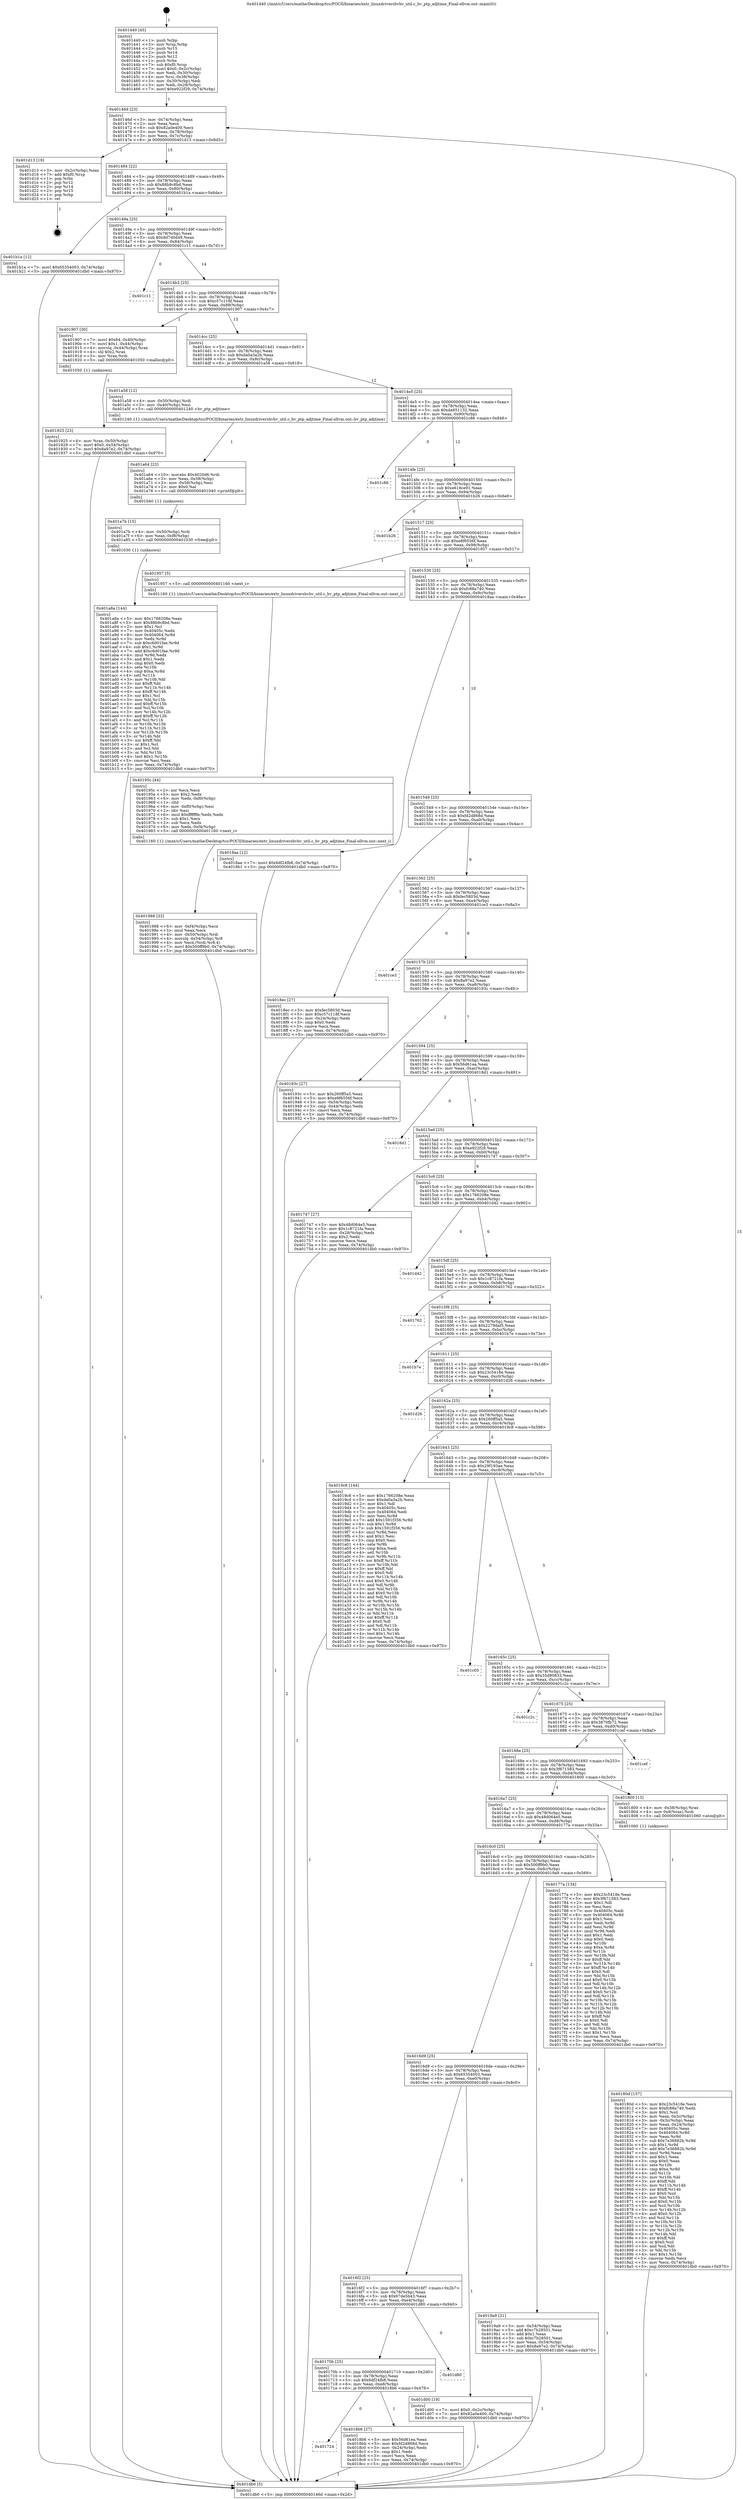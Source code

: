 digraph "0x401440" {
  label = "0x401440 (/mnt/c/Users/mathe/Desktop/tcc/POCII/binaries/extr_linuxdrivershvhv_util.c_hv_ptp_adjtime_Final-ollvm.out::main(0))"
  labelloc = "t"
  node[shape=record]

  Entry [label="",width=0.3,height=0.3,shape=circle,fillcolor=black,style=filled]
  "0x40146d" [label="{
     0x40146d [23]\l
     | [instrs]\l
     &nbsp;&nbsp;0x40146d \<+3\>: mov -0x74(%rbp),%eax\l
     &nbsp;&nbsp;0x401470 \<+2\>: mov %eax,%ecx\l
     &nbsp;&nbsp;0x401472 \<+6\>: sub $0x82a0e400,%ecx\l
     &nbsp;&nbsp;0x401478 \<+3\>: mov %eax,-0x78(%rbp)\l
     &nbsp;&nbsp;0x40147b \<+3\>: mov %ecx,-0x7c(%rbp)\l
     &nbsp;&nbsp;0x40147e \<+6\>: je 0000000000401d13 \<main+0x8d3\>\l
  }"]
  "0x401d13" [label="{
     0x401d13 [19]\l
     | [instrs]\l
     &nbsp;&nbsp;0x401d13 \<+3\>: mov -0x2c(%rbp),%eax\l
     &nbsp;&nbsp;0x401d16 \<+7\>: add $0xf0,%rsp\l
     &nbsp;&nbsp;0x401d1d \<+1\>: pop %rbx\l
     &nbsp;&nbsp;0x401d1e \<+2\>: pop %r12\l
     &nbsp;&nbsp;0x401d20 \<+2\>: pop %r14\l
     &nbsp;&nbsp;0x401d22 \<+2\>: pop %r15\l
     &nbsp;&nbsp;0x401d24 \<+1\>: pop %rbp\l
     &nbsp;&nbsp;0x401d25 \<+1\>: ret\l
  }"]
  "0x401484" [label="{
     0x401484 [22]\l
     | [instrs]\l
     &nbsp;&nbsp;0x401484 \<+5\>: jmp 0000000000401489 \<main+0x49\>\l
     &nbsp;&nbsp;0x401489 \<+3\>: mov -0x78(%rbp),%eax\l
     &nbsp;&nbsp;0x40148c \<+5\>: sub $0x88b9c8bd,%eax\l
     &nbsp;&nbsp;0x401491 \<+3\>: mov %eax,-0x80(%rbp)\l
     &nbsp;&nbsp;0x401494 \<+6\>: je 0000000000401b1a \<main+0x6da\>\l
  }"]
  Exit [label="",width=0.3,height=0.3,shape=circle,fillcolor=black,style=filled,peripheries=2]
  "0x401b1a" [label="{
     0x401b1a [12]\l
     | [instrs]\l
     &nbsp;&nbsp;0x401b1a \<+7\>: movl $0x65354003,-0x74(%rbp)\l
     &nbsp;&nbsp;0x401b21 \<+5\>: jmp 0000000000401db0 \<main+0x970\>\l
  }"]
  "0x40149a" [label="{
     0x40149a [25]\l
     | [instrs]\l
     &nbsp;&nbsp;0x40149a \<+5\>: jmp 000000000040149f \<main+0x5f\>\l
     &nbsp;&nbsp;0x40149f \<+3\>: mov -0x78(%rbp),%eax\l
     &nbsp;&nbsp;0x4014a2 \<+5\>: sub $0x9d7d0d49,%eax\l
     &nbsp;&nbsp;0x4014a7 \<+6\>: mov %eax,-0x84(%rbp)\l
     &nbsp;&nbsp;0x4014ad \<+6\>: je 0000000000401c11 \<main+0x7d1\>\l
  }"]
  "0x401a8a" [label="{
     0x401a8a [144]\l
     | [instrs]\l
     &nbsp;&nbsp;0x401a8a \<+5\>: mov $0x1766208e,%eax\l
     &nbsp;&nbsp;0x401a8f \<+5\>: mov $0x88b9c8bd,%esi\l
     &nbsp;&nbsp;0x401a94 \<+2\>: mov $0x1,%cl\l
     &nbsp;&nbsp;0x401a96 \<+7\>: mov 0x40405c,%edx\l
     &nbsp;&nbsp;0x401a9d \<+8\>: mov 0x404064,%r8d\l
     &nbsp;&nbsp;0x401aa5 \<+3\>: mov %edx,%r9d\l
     &nbsp;&nbsp;0x401aa8 \<+7\>: sub $0xc6d01fae,%r9d\l
     &nbsp;&nbsp;0x401aaf \<+4\>: sub $0x1,%r9d\l
     &nbsp;&nbsp;0x401ab3 \<+7\>: add $0xc6d01fae,%r9d\l
     &nbsp;&nbsp;0x401aba \<+4\>: imul %r9d,%edx\l
     &nbsp;&nbsp;0x401abe \<+3\>: and $0x1,%edx\l
     &nbsp;&nbsp;0x401ac1 \<+3\>: cmp $0x0,%edx\l
     &nbsp;&nbsp;0x401ac4 \<+4\>: sete %r10b\l
     &nbsp;&nbsp;0x401ac8 \<+4\>: cmp $0xa,%r8d\l
     &nbsp;&nbsp;0x401acc \<+4\>: setl %r11b\l
     &nbsp;&nbsp;0x401ad0 \<+3\>: mov %r10b,%bl\l
     &nbsp;&nbsp;0x401ad3 \<+3\>: xor $0xff,%bl\l
     &nbsp;&nbsp;0x401ad6 \<+3\>: mov %r11b,%r14b\l
     &nbsp;&nbsp;0x401ad9 \<+4\>: xor $0xff,%r14b\l
     &nbsp;&nbsp;0x401add \<+3\>: xor $0x1,%cl\l
     &nbsp;&nbsp;0x401ae0 \<+3\>: mov %bl,%r15b\l
     &nbsp;&nbsp;0x401ae3 \<+4\>: and $0xff,%r15b\l
     &nbsp;&nbsp;0x401ae7 \<+3\>: and %cl,%r10b\l
     &nbsp;&nbsp;0x401aea \<+3\>: mov %r14b,%r12b\l
     &nbsp;&nbsp;0x401aed \<+4\>: and $0xff,%r12b\l
     &nbsp;&nbsp;0x401af1 \<+3\>: and %cl,%r11b\l
     &nbsp;&nbsp;0x401af4 \<+3\>: or %r10b,%r15b\l
     &nbsp;&nbsp;0x401af7 \<+3\>: or %r11b,%r12b\l
     &nbsp;&nbsp;0x401afa \<+3\>: xor %r12b,%r15b\l
     &nbsp;&nbsp;0x401afd \<+3\>: or %r14b,%bl\l
     &nbsp;&nbsp;0x401b00 \<+3\>: xor $0xff,%bl\l
     &nbsp;&nbsp;0x401b03 \<+3\>: or $0x1,%cl\l
     &nbsp;&nbsp;0x401b06 \<+2\>: and %cl,%bl\l
     &nbsp;&nbsp;0x401b08 \<+3\>: or %bl,%r15b\l
     &nbsp;&nbsp;0x401b0b \<+4\>: test $0x1,%r15b\l
     &nbsp;&nbsp;0x401b0f \<+3\>: cmovne %esi,%eax\l
     &nbsp;&nbsp;0x401b12 \<+3\>: mov %eax,-0x74(%rbp)\l
     &nbsp;&nbsp;0x401b15 \<+5\>: jmp 0000000000401db0 \<main+0x970\>\l
  }"]
  "0x401c11" [label="{
     0x401c11\l
  }", style=dashed]
  "0x4014b3" [label="{
     0x4014b3 [25]\l
     | [instrs]\l
     &nbsp;&nbsp;0x4014b3 \<+5\>: jmp 00000000004014b8 \<main+0x78\>\l
     &nbsp;&nbsp;0x4014b8 \<+3\>: mov -0x78(%rbp),%eax\l
     &nbsp;&nbsp;0x4014bb \<+5\>: sub $0xc57c118f,%eax\l
     &nbsp;&nbsp;0x4014c0 \<+6\>: mov %eax,-0x88(%rbp)\l
     &nbsp;&nbsp;0x4014c6 \<+6\>: je 0000000000401907 \<main+0x4c7\>\l
  }"]
  "0x401a7b" [label="{
     0x401a7b [15]\l
     | [instrs]\l
     &nbsp;&nbsp;0x401a7b \<+4\>: mov -0x50(%rbp),%rdi\l
     &nbsp;&nbsp;0x401a7f \<+6\>: mov %eax,-0xf8(%rbp)\l
     &nbsp;&nbsp;0x401a85 \<+5\>: call 0000000000401030 \<free@plt\>\l
     | [calls]\l
     &nbsp;&nbsp;0x401030 \{1\} (unknown)\l
  }"]
  "0x401907" [label="{
     0x401907 [30]\l
     | [instrs]\l
     &nbsp;&nbsp;0x401907 \<+7\>: movl $0x64,-0x40(%rbp)\l
     &nbsp;&nbsp;0x40190e \<+7\>: movl $0x1,-0x44(%rbp)\l
     &nbsp;&nbsp;0x401915 \<+4\>: movslq -0x44(%rbp),%rax\l
     &nbsp;&nbsp;0x401919 \<+4\>: shl $0x2,%rax\l
     &nbsp;&nbsp;0x40191d \<+3\>: mov %rax,%rdi\l
     &nbsp;&nbsp;0x401920 \<+5\>: call 0000000000401050 \<malloc@plt\>\l
     | [calls]\l
     &nbsp;&nbsp;0x401050 \{1\} (unknown)\l
  }"]
  "0x4014cc" [label="{
     0x4014cc [25]\l
     | [instrs]\l
     &nbsp;&nbsp;0x4014cc \<+5\>: jmp 00000000004014d1 \<main+0x91\>\l
     &nbsp;&nbsp;0x4014d1 \<+3\>: mov -0x78(%rbp),%eax\l
     &nbsp;&nbsp;0x4014d4 \<+5\>: sub $0xda0a3a2b,%eax\l
     &nbsp;&nbsp;0x4014d9 \<+6\>: mov %eax,-0x8c(%rbp)\l
     &nbsp;&nbsp;0x4014df \<+6\>: je 0000000000401a58 \<main+0x618\>\l
  }"]
  "0x401a64" [label="{
     0x401a64 [23]\l
     | [instrs]\l
     &nbsp;&nbsp;0x401a64 \<+10\>: movabs $0x4020d6,%rdi\l
     &nbsp;&nbsp;0x401a6e \<+3\>: mov %eax,-0x58(%rbp)\l
     &nbsp;&nbsp;0x401a71 \<+3\>: mov -0x58(%rbp),%esi\l
     &nbsp;&nbsp;0x401a74 \<+2\>: mov $0x0,%al\l
     &nbsp;&nbsp;0x401a76 \<+5\>: call 0000000000401040 \<printf@plt\>\l
     | [calls]\l
     &nbsp;&nbsp;0x401040 \{1\} (unknown)\l
  }"]
  "0x401a58" [label="{
     0x401a58 [12]\l
     | [instrs]\l
     &nbsp;&nbsp;0x401a58 \<+4\>: mov -0x50(%rbp),%rdi\l
     &nbsp;&nbsp;0x401a5c \<+3\>: mov -0x40(%rbp),%esi\l
     &nbsp;&nbsp;0x401a5f \<+5\>: call 0000000000401240 \<hv_ptp_adjtime\>\l
     | [calls]\l
     &nbsp;&nbsp;0x401240 \{1\} (/mnt/c/Users/mathe/Desktop/tcc/POCII/binaries/extr_linuxdrivershvhv_util.c_hv_ptp_adjtime_Final-ollvm.out::hv_ptp_adjtime)\l
  }"]
  "0x4014e5" [label="{
     0x4014e5 [25]\l
     | [instrs]\l
     &nbsp;&nbsp;0x4014e5 \<+5\>: jmp 00000000004014ea \<main+0xaa\>\l
     &nbsp;&nbsp;0x4014ea \<+3\>: mov -0x78(%rbp),%eax\l
     &nbsp;&nbsp;0x4014ed \<+5\>: sub $0xda651132,%eax\l
     &nbsp;&nbsp;0x4014f2 \<+6\>: mov %eax,-0x90(%rbp)\l
     &nbsp;&nbsp;0x4014f8 \<+6\>: je 0000000000401c86 \<main+0x846\>\l
  }"]
  "0x401988" [label="{
     0x401988 [33]\l
     | [instrs]\l
     &nbsp;&nbsp;0x401988 \<+6\>: mov -0xf4(%rbp),%ecx\l
     &nbsp;&nbsp;0x40198e \<+3\>: imul %eax,%ecx\l
     &nbsp;&nbsp;0x401991 \<+4\>: mov -0x50(%rbp),%rdi\l
     &nbsp;&nbsp;0x401995 \<+4\>: movslq -0x54(%rbp),%r8\l
     &nbsp;&nbsp;0x401999 \<+4\>: mov %ecx,(%rdi,%r8,4)\l
     &nbsp;&nbsp;0x40199d \<+7\>: movl $0x500ff9b0,-0x74(%rbp)\l
     &nbsp;&nbsp;0x4019a4 \<+5\>: jmp 0000000000401db0 \<main+0x970\>\l
  }"]
  "0x401c86" [label="{
     0x401c86\l
  }", style=dashed]
  "0x4014fe" [label="{
     0x4014fe [25]\l
     | [instrs]\l
     &nbsp;&nbsp;0x4014fe \<+5\>: jmp 0000000000401503 \<main+0xc3\>\l
     &nbsp;&nbsp;0x401503 \<+3\>: mov -0x78(%rbp),%eax\l
     &nbsp;&nbsp;0x401506 \<+5\>: sub $0xe618ce91,%eax\l
     &nbsp;&nbsp;0x40150b \<+6\>: mov %eax,-0x94(%rbp)\l
     &nbsp;&nbsp;0x401511 \<+6\>: je 0000000000401b26 \<main+0x6e6\>\l
  }"]
  "0x40195c" [label="{
     0x40195c [44]\l
     | [instrs]\l
     &nbsp;&nbsp;0x40195c \<+2\>: xor %ecx,%ecx\l
     &nbsp;&nbsp;0x40195e \<+5\>: mov $0x2,%edx\l
     &nbsp;&nbsp;0x401963 \<+6\>: mov %edx,-0xf0(%rbp)\l
     &nbsp;&nbsp;0x401969 \<+1\>: cltd\l
     &nbsp;&nbsp;0x40196a \<+6\>: mov -0xf0(%rbp),%esi\l
     &nbsp;&nbsp;0x401970 \<+2\>: idiv %esi\l
     &nbsp;&nbsp;0x401972 \<+6\>: imul $0xfffffffe,%edx,%edx\l
     &nbsp;&nbsp;0x401978 \<+3\>: sub $0x1,%ecx\l
     &nbsp;&nbsp;0x40197b \<+2\>: sub %ecx,%edx\l
     &nbsp;&nbsp;0x40197d \<+6\>: mov %edx,-0xf4(%rbp)\l
     &nbsp;&nbsp;0x401983 \<+5\>: call 0000000000401160 \<next_i\>\l
     | [calls]\l
     &nbsp;&nbsp;0x401160 \{1\} (/mnt/c/Users/mathe/Desktop/tcc/POCII/binaries/extr_linuxdrivershvhv_util.c_hv_ptp_adjtime_Final-ollvm.out::next_i)\l
  }"]
  "0x401b26" [label="{
     0x401b26\l
  }", style=dashed]
  "0x401517" [label="{
     0x401517 [25]\l
     | [instrs]\l
     &nbsp;&nbsp;0x401517 \<+5\>: jmp 000000000040151c \<main+0xdc\>\l
     &nbsp;&nbsp;0x40151c \<+3\>: mov -0x78(%rbp),%eax\l
     &nbsp;&nbsp;0x40151f \<+5\>: sub $0xe8f6556f,%eax\l
     &nbsp;&nbsp;0x401524 \<+6\>: mov %eax,-0x98(%rbp)\l
     &nbsp;&nbsp;0x40152a \<+6\>: je 0000000000401957 \<main+0x517\>\l
  }"]
  "0x401925" [label="{
     0x401925 [23]\l
     | [instrs]\l
     &nbsp;&nbsp;0x401925 \<+4\>: mov %rax,-0x50(%rbp)\l
     &nbsp;&nbsp;0x401929 \<+7\>: movl $0x0,-0x54(%rbp)\l
     &nbsp;&nbsp;0x401930 \<+7\>: movl $0x8a97e2,-0x74(%rbp)\l
     &nbsp;&nbsp;0x401937 \<+5\>: jmp 0000000000401db0 \<main+0x970\>\l
  }"]
  "0x401957" [label="{
     0x401957 [5]\l
     | [instrs]\l
     &nbsp;&nbsp;0x401957 \<+5\>: call 0000000000401160 \<next_i\>\l
     | [calls]\l
     &nbsp;&nbsp;0x401160 \{1\} (/mnt/c/Users/mathe/Desktop/tcc/POCII/binaries/extr_linuxdrivershvhv_util.c_hv_ptp_adjtime_Final-ollvm.out::next_i)\l
  }"]
  "0x401530" [label="{
     0x401530 [25]\l
     | [instrs]\l
     &nbsp;&nbsp;0x401530 \<+5\>: jmp 0000000000401535 \<main+0xf5\>\l
     &nbsp;&nbsp;0x401535 \<+3\>: mov -0x78(%rbp),%eax\l
     &nbsp;&nbsp;0x401538 \<+5\>: sub $0xfc88a740,%eax\l
     &nbsp;&nbsp;0x40153d \<+6\>: mov %eax,-0x9c(%rbp)\l
     &nbsp;&nbsp;0x401543 \<+6\>: je 00000000004018aa \<main+0x46a\>\l
  }"]
  "0x401724" [label="{
     0x401724\l
  }", style=dashed]
  "0x4018aa" [label="{
     0x4018aa [12]\l
     | [instrs]\l
     &nbsp;&nbsp;0x4018aa \<+7\>: movl $0x6df24fb8,-0x74(%rbp)\l
     &nbsp;&nbsp;0x4018b1 \<+5\>: jmp 0000000000401db0 \<main+0x970\>\l
  }"]
  "0x401549" [label="{
     0x401549 [25]\l
     | [instrs]\l
     &nbsp;&nbsp;0x401549 \<+5\>: jmp 000000000040154e \<main+0x10e\>\l
     &nbsp;&nbsp;0x40154e \<+3\>: mov -0x78(%rbp),%eax\l
     &nbsp;&nbsp;0x401551 \<+5\>: sub $0xfd2d868d,%eax\l
     &nbsp;&nbsp;0x401556 \<+6\>: mov %eax,-0xa0(%rbp)\l
     &nbsp;&nbsp;0x40155c \<+6\>: je 00000000004018ec \<main+0x4ac\>\l
  }"]
  "0x4018b6" [label="{
     0x4018b6 [27]\l
     | [instrs]\l
     &nbsp;&nbsp;0x4018b6 \<+5\>: mov $0x56d61ea,%eax\l
     &nbsp;&nbsp;0x4018bb \<+5\>: mov $0xfd2d868d,%ecx\l
     &nbsp;&nbsp;0x4018c0 \<+3\>: mov -0x24(%rbp),%edx\l
     &nbsp;&nbsp;0x4018c3 \<+3\>: cmp $0x1,%edx\l
     &nbsp;&nbsp;0x4018c6 \<+3\>: cmovl %ecx,%eax\l
     &nbsp;&nbsp;0x4018c9 \<+3\>: mov %eax,-0x74(%rbp)\l
     &nbsp;&nbsp;0x4018cc \<+5\>: jmp 0000000000401db0 \<main+0x970\>\l
  }"]
  "0x4018ec" [label="{
     0x4018ec [27]\l
     | [instrs]\l
     &nbsp;&nbsp;0x4018ec \<+5\>: mov $0xfec5803d,%eax\l
     &nbsp;&nbsp;0x4018f1 \<+5\>: mov $0xc57c118f,%ecx\l
     &nbsp;&nbsp;0x4018f6 \<+3\>: mov -0x24(%rbp),%edx\l
     &nbsp;&nbsp;0x4018f9 \<+3\>: cmp $0x0,%edx\l
     &nbsp;&nbsp;0x4018fc \<+3\>: cmove %ecx,%eax\l
     &nbsp;&nbsp;0x4018ff \<+3\>: mov %eax,-0x74(%rbp)\l
     &nbsp;&nbsp;0x401902 \<+5\>: jmp 0000000000401db0 \<main+0x970\>\l
  }"]
  "0x401562" [label="{
     0x401562 [25]\l
     | [instrs]\l
     &nbsp;&nbsp;0x401562 \<+5\>: jmp 0000000000401567 \<main+0x127\>\l
     &nbsp;&nbsp;0x401567 \<+3\>: mov -0x78(%rbp),%eax\l
     &nbsp;&nbsp;0x40156a \<+5\>: sub $0xfec5803d,%eax\l
     &nbsp;&nbsp;0x40156f \<+6\>: mov %eax,-0xa4(%rbp)\l
     &nbsp;&nbsp;0x401575 \<+6\>: je 0000000000401ce3 \<main+0x8a3\>\l
  }"]
  "0x40170b" [label="{
     0x40170b [25]\l
     | [instrs]\l
     &nbsp;&nbsp;0x40170b \<+5\>: jmp 0000000000401710 \<main+0x2d0\>\l
     &nbsp;&nbsp;0x401710 \<+3\>: mov -0x78(%rbp),%eax\l
     &nbsp;&nbsp;0x401713 \<+5\>: sub $0x6df24fb8,%eax\l
     &nbsp;&nbsp;0x401718 \<+6\>: mov %eax,-0xe8(%rbp)\l
     &nbsp;&nbsp;0x40171e \<+6\>: je 00000000004018b6 \<main+0x476\>\l
  }"]
  "0x401ce3" [label="{
     0x401ce3\l
  }", style=dashed]
  "0x40157b" [label="{
     0x40157b [25]\l
     | [instrs]\l
     &nbsp;&nbsp;0x40157b \<+5\>: jmp 0000000000401580 \<main+0x140\>\l
     &nbsp;&nbsp;0x401580 \<+3\>: mov -0x78(%rbp),%eax\l
     &nbsp;&nbsp;0x401583 \<+5\>: sub $0x8a97e2,%eax\l
     &nbsp;&nbsp;0x401588 \<+6\>: mov %eax,-0xa8(%rbp)\l
     &nbsp;&nbsp;0x40158e \<+6\>: je 000000000040193c \<main+0x4fc\>\l
  }"]
  "0x401d80" [label="{
     0x401d80\l
  }", style=dashed]
  "0x40193c" [label="{
     0x40193c [27]\l
     | [instrs]\l
     &nbsp;&nbsp;0x40193c \<+5\>: mov $0x260ff5a5,%eax\l
     &nbsp;&nbsp;0x401941 \<+5\>: mov $0xe8f6556f,%ecx\l
     &nbsp;&nbsp;0x401946 \<+3\>: mov -0x54(%rbp),%edx\l
     &nbsp;&nbsp;0x401949 \<+3\>: cmp -0x44(%rbp),%edx\l
     &nbsp;&nbsp;0x40194c \<+3\>: cmovl %ecx,%eax\l
     &nbsp;&nbsp;0x40194f \<+3\>: mov %eax,-0x74(%rbp)\l
     &nbsp;&nbsp;0x401952 \<+5\>: jmp 0000000000401db0 \<main+0x970\>\l
  }"]
  "0x401594" [label="{
     0x401594 [25]\l
     | [instrs]\l
     &nbsp;&nbsp;0x401594 \<+5\>: jmp 0000000000401599 \<main+0x159\>\l
     &nbsp;&nbsp;0x401599 \<+3\>: mov -0x78(%rbp),%eax\l
     &nbsp;&nbsp;0x40159c \<+5\>: sub $0x56d61ea,%eax\l
     &nbsp;&nbsp;0x4015a1 \<+6\>: mov %eax,-0xac(%rbp)\l
     &nbsp;&nbsp;0x4015a7 \<+6\>: je 00000000004018d1 \<main+0x491\>\l
  }"]
  "0x4016f2" [label="{
     0x4016f2 [25]\l
     | [instrs]\l
     &nbsp;&nbsp;0x4016f2 \<+5\>: jmp 00000000004016f7 \<main+0x2b7\>\l
     &nbsp;&nbsp;0x4016f7 \<+3\>: mov -0x78(%rbp),%eax\l
     &nbsp;&nbsp;0x4016fa \<+5\>: sub $0x67de5b43,%eax\l
     &nbsp;&nbsp;0x4016ff \<+6\>: mov %eax,-0xe4(%rbp)\l
     &nbsp;&nbsp;0x401705 \<+6\>: je 0000000000401d80 \<main+0x940\>\l
  }"]
  "0x4018d1" [label="{
     0x4018d1\l
  }", style=dashed]
  "0x4015ad" [label="{
     0x4015ad [25]\l
     | [instrs]\l
     &nbsp;&nbsp;0x4015ad \<+5\>: jmp 00000000004015b2 \<main+0x172\>\l
     &nbsp;&nbsp;0x4015b2 \<+3\>: mov -0x78(%rbp),%eax\l
     &nbsp;&nbsp;0x4015b5 \<+5\>: sub $0xe922f29,%eax\l
     &nbsp;&nbsp;0x4015ba \<+6\>: mov %eax,-0xb0(%rbp)\l
     &nbsp;&nbsp;0x4015c0 \<+6\>: je 0000000000401747 \<main+0x307\>\l
  }"]
  "0x401d00" [label="{
     0x401d00 [19]\l
     | [instrs]\l
     &nbsp;&nbsp;0x401d00 \<+7\>: movl $0x0,-0x2c(%rbp)\l
     &nbsp;&nbsp;0x401d07 \<+7\>: movl $0x82a0e400,-0x74(%rbp)\l
     &nbsp;&nbsp;0x401d0e \<+5\>: jmp 0000000000401db0 \<main+0x970\>\l
  }"]
  "0x401747" [label="{
     0x401747 [27]\l
     | [instrs]\l
     &nbsp;&nbsp;0x401747 \<+5\>: mov $0x48d064e5,%eax\l
     &nbsp;&nbsp;0x40174c \<+5\>: mov $0x1c8721fa,%ecx\l
     &nbsp;&nbsp;0x401751 \<+3\>: mov -0x28(%rbp),%edx\l
     &nbsp;&nbsp;0x401754 \<+3\>: cmp $0x2,%edx\l
     &nbsp;&nbsp;0x401757 \<+3\>: cmovne %ecx,%eax\l
     &nbsp;&nbsp;0x40175a \<+3\>: mov %eax,-0x74(%rbp)\l
     &nbsp;&nbsp;0x40175d \<+5\>: jmp 0000000000401db0 \<main+0x970\>\l
  }"]
  "0x4015c6" [label="{
     0x4015c6 [25]\l
     | [instrs]\l
     &nbsp;&nbsp;0x4015c6 \<+5\>: jmp 00000000004015cb \<main+0x18b\>\l
     &nbsp;&nbsp;0x4015cb \<+3\>: mov -0x78(%rbp),%eax\l
     &nbsp;&nbsp;0x4015ce \<+5\>: sub $0x1766208e,%eax\l
     &nbsp;&nbsp;0x4015d3 \<+6\>: mov %eax,-0xb4(%rbp)\l
     &nbsp;&nbsp;0x4015d9 \<+6\>: je 0000000000401d42 \<main+0x902\>\l
  }"]
  "0x401db0" [label="{
     0x401db0 [5]\l
     | [instrs]\l
     &nbsp;&nbsp;0x401db0 \<+5\>: jmp 000000000040146d \<main+0x2d\>\l
  }"]
  "0x401440" [label="{
     0x401440 [45]\l
     | [instrs]\l
     &nbsp;&nbsp;0x401440 \<+1\>: push %rbp\l
     &nbsp;&nbsp;0x401441 \<+3\>: mov %rsp,%rbp\l
     &nbsp;&nbsp;0x401444 \<+2\>: push %r15\l
     &nbsp;&nbsp;0x401446 \<+2\>: push %r14\l
     &nbsp;&nbsp;0x401448 \<+2\>: push %r12\l
     &nbsp;&nbsp;0x40144a \<+1\>: push %rbx\l
     &nbsp;&nbsp;0x40144b \<+7\>: sub $0xf0,%rsp\l
     &nbsp;&nbsp;0x401452 \<+7\>: movl $0x0,-0x2c(%rbp)\l
     &nbsp;&nbsp;0x401459 \<+3\>: mov %edi,-0x30(%rbp)\l
     &nbsp;&nbsp;0x40145c \<+4\>: mov %rsi,-0x38(%rbp)\l
     &nbsp;&nbsp;0x401460 \<+3\>: mov -0x30(%rbp),%edi\l
     &nbsp;&nbsp;0x401463 \<+3\>: mov %edi,-0x28(%rbp)\l
     &nbsp;&nbsp;0x401466 \<+7\>: movl $0xe922f29,-0x74(%rbp)\l
  }"]
  "0x4016d9" [label="{
     0x4016d9 [25]\l
     | [instrs]\l
     &nbsp;&nbsp;0x4016d9 \<+5\>: jmp 00000000004016de \<main+0x29e\>\l
     &nbsp;&nbsp;0x4016de \<+3\>: mov -0x78(%rbp),%eax\l
     &nbsp;&nbsp;0x4016e1 \<+5\>: sub $0x65354003,%eax\l
     &nbsp;&nbsp;0x4016e6 \<+6\>: mov %eax,-0xe0(%rbp)\l
     &nbsp;&nbsp;0x4016ec \<+6\>: je 0000000000401d00 \<main+0x8c0\>\l
  }"]
  "0x401d42" [label="{
     0x401d42\l
  }", style=dashed]
  "0x4015df" [label="{
     0x4015df [25]\l
     | [instrs]\l
     &nbsp;&nbsp;0x4015df \<+5\>: jmp 00000000004015e4 \<main+0x1a4\>\l
     &nbsp;&nbsp;0x4015e4 \<+3\>: mov -0x78(%rbp),%eax\l
     &nbsp;&nbsp;0x4015e7 \<+5\>: sub $0x1c8721fa,%eax\l
     &nbsp;&nbsp;0x4015ec \<+6\>: mov %eax,-0xb8(%rbp)\l
     &nbsp;&nbsp;0x4015f2 \<+6\>: je 0000000000401762 \<main+0x322\>\l
  }"]
  "0x4019a9" [label="{
     0x4019a9 [31]\l
     | [instrs]\l
     &nbsp;&nbsp;0x4019a9 \<+3\>: mov -0x54(%rbp),%eax\l
     &nbsp;&nbsp;0x4019ac \<+5\>: add $0xc7b28501,%eax\l
     &nbsp;&nbsp;0x4019b1 \<+3\>: add $0x1,%eax\l
     &nbsp;&nbsp;0x4019b4 \<+5\>: sub $0xc7b28501,%eax\l
     &nbsp;&nbsp;0x4019b9 \<+3\>: mov %eax,-0x54(%rbp)\l
     &nbsp;&nbsp;0x4019bc \<+7\>: movl $0x8a97e2,-0x74(%rbp)\l
     &nbsp;&nbsp;0x4019c3 \<+5\>: jmp 0000000000401db0 \<main+0x970\>\l
  }"]
  "0x401762" [label="{
     0x401762\l
  }", style=dashed]
  "0x4015f8" [label="{
     0x4015f8 [25]\l
     | [instrs]\l
     &nbsp;&nbsp;0x4015f8 \<+5\>: jmp 00000000004015fd \<main+0x1bd\>\l
     &nbsp;&nbsp;0x4015fd \<+3\>: mov -0x78(%rbp),%eax\l
     &nbsp;&nbsp;0x401600 \<+5\>: sub $0x2279daf5,%eax\l
     &nbsp;&nbsp;0x401605 \<+6\>: mov %eax,-0xbc(%rbp)\l
     &nbsp;&nbsp;0x40160b \<+6\>: je 0000000000401b7e \<main+0x73e\>\l
  }"]
  "0x40180d" [label="{
     0x40180d [157]\l
     | [instrs]\l
     &nbsp;&nbsp;0x40180d \<+5\>: mov $0x23c5418e,%ecx\l
     &nbsp;&nbsp;0x401812 \<+5\>: mov $0xfc88a740,%edx\l
     &nbsp;&nbsp;0x401817 \<+3\>: mov $0x1,%sil\l
     &nbsp;&nbsp;0x40181a \<+3\>: mov %eax,-0x3c(%rbp)\l
     &nbsp;&nbsp;0x40181d \<+3\>: mov -0x3c(%rbp),%eax\l
     &nbsp;&nbsp;0x401820 \<+3\>: mov %eax,-0x24(%rbp)\l
     &nbsp;&nbsp;0x401823 \<+7\>: mov 0x40405c,%eax\l
     &nbsp;&nbsp;0x40182a \<+8\>: mov 0x404064,%r8d\l
     &nbsp;&nbsp;0x401832 \<+3\>: mov %eax,%r9d\l
     &nbsp;&nbsp;0x401835 \<+7\>: sub $0x7e36882b,%r9d\l
     &nbsp;&nbsp;0x40183c \<+4\>: sub $0x1,%r9d\l
     &nbsp;&nbsp;0x401840 \<+7\>: add $0x7e36882b,%r9d\l
     &nbsp;&nbsp;0x401847 \<+4\>: imul %r9d,%eax\l
     &nbsp;&nbsp;0x40184b \<+3\>: and $0x1,%eax\l
     &nbsp;&nbsp;0x40184e \<+3\>: cmp $0x0,%eax\l
     &nbsp;&nbsp;0x401851 \<+4\>: sete %r10b\l
     &nbsp;&nbsp;0x401855 \<+4\>: cmp $0xa,%r8d\l
     &nbsp;&nbsp;0x401859 \<+4\>: setl %r11b\l
     &nbsp;&nbsp;0x40185d \<+3\>: mov %r10b,%bl\l
     &nbsp;&nbsp;0x401860 \<+3\>: xor $0xff,%bl\l
     &nbsp;&nbsp;0x401863 \<+3\>: mov %r11b,%r14b\l
     &nbsp;&nbsp;0x401866 \<+4\>: xor $0xff,%r14b\l
     &nbsp;&nbsp;0x40186a \<+4\>: xor $0x0,%sil\l
     &nbsp;&nbsp;0x40186e \<+3\>: mov %bl,%r15b\l
     &nbsp;&nbsp;0x401871 \<+4\>: and $0x0,%r15b\l
     &nbsp;&nbsp;0x401875 \<+3\>: and %sil,%r10b\l
     &nbsp;&nbsp;0x401878 \<+3\>: mov %r14b,%r12b\l
     &nbsp;&nbsp;0x40187b \<+4\>: and $0x0,%r12b\l
     &nbsp;&nbsp;0x40187f \<+3\>: and %sil,%r11b\l
     &nbsp;&nbsp;0x401882 \<+3\>: or %r10b,%r15b\l
     &nbsp;&nbsp;0x401885 \<+3\>: or %r11b,%r12b\l
     &nbsp;&nbsp;0x401888 \<+3\>: xor %r12b,%r15b\l
     &nbsp;&nbsp;0x40188b \<+3\>: or %r14b,%bl\l
     &nbsp;&nbsp;0x40188e \<+3\>: xor $0xff,%bl\l
     &nbsp;&nbsp;0x401891 \<+4\>: or $0x0,%sil\l
     &nbsp;&nbsp;0x401895 \<+3\>: and %sil,%bl\l
     &nbsp;&nbsp;0x401898 \<+3\>: or %bl,%r15b\l
     &nbsp;&nbsp;0x40189b \<+4\>: test $0x1,%r15b\l
     &nbsp;&nbsp;0x40189f \<+3\>: cmovne %edx,%ecx\l
     &nbsp;&nbsp;0x4018a2 \<+3\>: mov %ecx,-0x74(%rbp)\l
     &nbsp;&nbsp;0x4018a5 \<+5\>: jmp 0000000000401db0 \<main+0x970\>\l
  }"]
  "0x401b7e" [label="{
     0x401b7e\l
  }", style=dashed]
  "0x401611" [label="{
     0x401611 [25]\l
     | [instrs]\l
     &nbsp;&nbsp;0x401611 \<+5\>: jmp 0000000000401616 \<main+0x1d6\>\l
     &nbsp;&nbsp;0x401616 \<+3\>: mov -0x78(%rbp),%eax\l
     &nbsp;&nbsp;0x401619 \<+5\>: sub $0x23c5418e,%eax\l
     &nbsp;&nbsp;0x40161e \<+6\>: mov %eax,-0xc0(%rbp)\l
     &nbsp;&nbsp;0x401624 \<+6\>: je 0000000000401d26 \<main+0x8e6\>\l
  }"]
  "0x4016c0" [label="{
     0x4016c0 [25]\l
     | [instrs]\l
     &nbsp;&nbsp;0x4016c0 \<+5\>: jmp 00000000004016c5 \<main+0x285\>\l
     &nbsp;&nbsp;0x4016c5 \<+3\>: mov -0x78(%rbp),%eax\l
     &nbsp;&nbsp;0x4016c8 \<+5\>: sub $0x500ff9b0,%eax\l
     &nbsp;&nbsp;0x4016cd \<+6\>: mov %eax,-0xdc(%rbp)\l
     &nbsp;&nbsp;0x4016d3 \<+6\>: je 00000000004019a9 \<main+0x569\>\l
  }"]
  "0x401d26" [label="{
     0x401d26\l
  }", style=dashed]
  "0x40162a" [label="{
     0x40162a [25]\l
     | [instrs]\l
     &nbsp;&nbsp;0x40162a \<+5\>: jmp 000000000040162f \<main+0x1ef\>\l
     &nbsp;&nbsp;0x40162f \<+3\>: mov -0x78(%rbp),%eax\l
     &nbsp;&nbsp;0x401632 \<+5\>: sub $0x260ff5a5,%eax\l
     &nbsp;&nbsp;0x401637 \<+6\>: mov %eax,-0xc4(%rbp)\l
     &nbsp;&nbsp;0x40163d \<+6\>: je 00000000004019c8 \<main+0x588\>\l
  }"]
  "0x40177a" [label="{
     0x40177a [134]\l
     | [instrs]\l
     &nbsp;&nbsp;0x40177a \<+5\>: mov $0x23c5418e,%eax\l
     &nbsp;&nbsp;0x40177f \<+5\>: mov $0x3f671583,%ecx\l
     &nbsp;&nbsp;0x401784 \<+2\>: mov $0x1,%dl\l
     &nbsp;&nbsp;0x401786 \<+2\>: xor %esi,%esi\l
     &nbsp;&nbsp;0x401788 \<+7\>: mov 0x40405c,%edi\l
     &nbsp;&nbsp;0x40178f \<+8\>: mov 0x404064,%r8d\l
     &nbsp;&nbsp;0x401797 \<+3\>: sub $0x1,%esi\l
     &nbsp;&nbsp;0x40179a \<+3\>: mov %edi,%r9d\l
     &nbsp;&nbsp;0x40179d \<+3\>: add %esi,%r9d\l
     &nbsp;&nbsp;0x4017a0 \<+4\>: imul %r9d,%edi\l
     &nbsp;&nbsp;0x4017a4 \<+3\>: and $0x1,%edi\l
     &nbsp;&nbsp;0x4017a7 \<+3\>: cmp $0x0,%edi\l
     &nbsp;&nbsp;0x4017aa \<+4\>: sete %r10b\l
     &nbsp;&nbsp;0x4017ae \<+4\>: cmp $0xa,%r8d\l
     &nbsp;&nbsp;0x4017b2 \<+4\>: setl %r11b\l
     &nbsp;&nbsp;0x4017b6 \<+3\>: mov %r10b,%bl\l
     &nbsp;&nbsp;0x4017b9 \<+3\>: xor $0xff,%bl\l
     &nbsp;&nbsp;0x4017bc \<+3\>: mov %r11b,%r14b\l
     &nbsp;&nbsp;0x4017bf \<+4\>: xor $0xff,%r14b\l
     &nbsp;&nbsp;0x4017c3 \<+3\>: xor $0x0,%dl\l
     &nbsp;&nbsp;0x4017c6 \<+3\>: mov %bl,%r15b\l
     &nbsp;&nbsp;0x4017c9 \<+4\>: and $0x0,%r15b\l
     &nbsp;&nbsp;0x4017cd \<+3\>: and %dl,%r10b\l
     &nbsp;&nbsp;0x4017d0 \<+3\>: mov %r14b,%r12b\l
     &nbsp;&nbsp;0x4017d3 \<+4\>: and $0x0,%r12b\l
     &nbsp;&nbsp;0x4017d7 \<+3\>: and %dl,%r11b\l
     &nbsp;&nbsp;0x4017da \<+3\>: or %r10b,%r15b\l
     &nbsp;&nbsp;0x4017dd \<+3\>: or %r11b,%r12b\l
     &nbsp;&nbsp;0x4017e0 \<+3\>: xor %r12b,%r15b\l
     &nbsp;&nbsp;0x4017e3 \<+3\>: or %r14b,%bl\l
     &nbsp;&nbsp;0x4017e6 \<+3\>: xor $0xff,%bl\l
     &nbsp;&nbsp;0x4017e9 \<+3\>: or $0x0,%dl\l
     &nbsp;&nbsp;0x4017ec \<+2\>: and %dl,%bl\l
     &nbsp;&nbsp;0x4017ee \<+3\>: or %bl,%r15b\l
     &nbsp;&nbsp;0x4017f1 \<+4\>: test $0x1,%r15b\l
     &nbsp;&nbsp;0x4017f5 \<+3\>: cmovne %ecx,%eax\l
     &nbsp;&nbsp;0x4017f8 \<+3\>: mov %eax,-0x74(%rbp)\l
     &nbsp;&nbsp;0x4017fb \<+5\>: jmp 0000000000401db0 \<main+0x970\>\l
  }"]
  "0x4019c8" [label="{
     0x4019c8 [144]\l
     | [instrs]\l
     &nbsp;&nbsp;0x4019c8 \<+5\>: mov $0x1766208e,%eax\l
     &nbsp;&nbsp;0x4019cd \<+5\>: mov $0xda0a3a2b,%ecx\l
     &nbsp;&nbsp;0x4019d2 \<+2\>: mov $0x1,%dl\l
     &nbsp;&nbsp;0x4019d4 \<+7\>: mov 0x40405c,%esi\l
     &nbsp;&nbsp;0x4019db \<+7\>: mov 0x404064,%edi\l
     &nbsp;&nbsp;0x4019e2 \<+3\>: mov %esi,%r8d\l
     &nbsp;&nbsp;0x4019e5 \<+7\>: add $0x1591f356,%r8d\l
     &nbsp;&nbsp;0x4019ec \<+4\>: sub $0x1,%r8d\l
     &nbsp;&nbsp;0x4019f0 \<+7\>: sub $0x1591f356,%r8d\l
     &nbsp;&nbsp;0x4019f7 \<+4\>: imul %r8d,%esi\l
     &nbsp;&nbsp;0x4019fb \<+3\>: and $0x1,%esi\l
     &nbsp;&nbsp;0x4019fe \<+3\>: cmp $0x0,%esi\l
     &nbsp;&nbsp;0x401a01 \<+4\>: sete %r9b\l
     &nbsp;&nbsp;0x401a05 \<+3\>: cmp $0xa,%edi\l
     &nbsp;&nbsp;0x401a08 \<+4\>: setl %r10b\l
     &nbsp;&nbsp;0x401a0c \<+3\>: mov %r9b,%r11b\l
     &nbsp;&nbsp;0x401a0f \<+4\>: xor $0xff,%r11b\l
     &nbsp;&nbsp;0x401a13 \<+3\>: mov %r10b,%bl\l
     &nbsp;&nbsp;0x401a16 \<+3\>: xor $0xff,%bl\l
     &nbsp;&nbsp;0x401a19 \<+3\>: xor $0x0,%dl\l
     &nbsp;&nbsp;0x401a1c \<+3\>: mov %r11b,%r14b\l
     &nbsp;&nbsp;0x401a1f \<+4\>: and $0x0,%r14b\l
     &nbsp;&nbsp;0x401a23 \<+3\>: and %dl,%r9b\l
     &nbsp;&nbsp;0x401a26 \<+3\>: mov %bl,%r15b\l
     &nbsp;&nbsp;0x401a29 \<+4\>: and $0x0,%r15b\l
     &nbsp;&nbsp;0x401a2d \<+3\>: and %dl,%r10b\l
     &nbsp;&nbsp;0x401a30 \<+3\>: or %r9b,%r14b\l
     &nbsp;&nbsp;0x401a33 \<+3\>: or %r10b,%r15b\l
     &nbsp;&nbsp;0x401a36 \<+3\>: xor %r15b,%r14b\l
     &nbsp;&nbsp;0x401a39 \<+3\>: or %bl,%r11b\l
     &nbsp;&nbsp;0x401a3c \<+4\>: xor $0xff,%r11b\l
     &nbsp;&nbsp;0x401a40 \<+3\>: or $0x0,%dl\l
     &nbsp;&nbsp;0x401a43 \<+3\>: and %dl,%r11b\l
     &nbsp;&nbsp;0x401a46 \<+3\>: or %r11b,%r14b\l
     &nbsp;&nbsp;0x401a49 \<+4\>: test $0x1,%r14b\l
     &nbsp;&nbsp;0x401a4d \<+3\>: cmovne %ecx,%eax\l
     &nbsp;&nbsp;0x401a50 \<+3\>: mov %eax,-0x74(%rbp)\l
     &nbsp;&nbsp;0x401a53 \<+5\>: jmp 0000000000401db0 \<main+0x970\>\l
  }"]
  "0x401643" [label="{
     0x401643 [25]\l
     | [instrs]\l
     &nbsp;&nbsp;0x401643 \<+5\>: jmp 0000000000401648 \<main+0x208\>\l
     &nbsp;&nbsp;0x401648 \<+3\>: mov -0x78(%rbp),%eax\l
     &nbsp;&nbsp;0x40164b \<+5\>: sub $0x29f193ae,%eax\l
     &nbsp;&nbsp;0x401650 \<+6\>: mov %eax,-0xc8(%rbp)\l
     &nbsp;&nbsp;0x401656 \<+6\>: je 0000000000401c05 \<main+0x7c5\>\l
  }"]
  "0x4016a7" [label="{
     0x4016a7 [25]\l
     | [instrs]\l
     &nbsp;&nbsp;0x4016a7 \<+5\>: jmp 00000000004016ac \<main+0x26c\>\l
     &nbsp;&nbsp;0x4016ac \<+3\>: mov -0x78(%rbp),%eax\l
     &nbsp;&nbsp;0x4016af \<+5\>: sub $0x48d064e5,%eax\l
     &nbsp;&nbsp;0x4016b4 \<+6\>: mov %eax,-0xd8(%rbp)\l
     &nbsp;&nbsp;0x4016ba \<+6\>: je 000000000040177a \<main+0x33a\>\l
  }"]
  "0x401c05" [label="{
     0x401c05\l
  }", style=dashed]
  "0x40165c" [label="{
     0x40165c [25]\l
     | [instrs]\l
     &nbsp;&nbsp;0x40165c \<+5\>: jmp 0000000000401661 \<main+0x221\>\l
     &nbsp;&nbsp;0x401661 \<+3\>: mov -0x78(%rbp),%eax\l
     &nbsp;&nbsp;0x401664 \<+5\>: sub $0x35d80833,%eax\l
     &nbsp;&nbsp;0x401669 \<+6\>: mov %eax,-0xcc(%rbp)\l
     &nbsp;&nbsp;0x40166f \<+6\>: je 0000000000401c2c \<main+0x7ec\>\l
  }"]
  "0x401800" [label="{
     0x401800 [13]\l
     | [instrs]\l
     &nbsp;&nbsp;0x401800 \<+4\>: mov -0x38(%rbp),%rax\l
     &nbsp;&nbsp;0x401804 \<+4\>: mov 0x8(%rax),%rdi\l
     &nbsp;&nbsp;0x401808 \<+5\>: call 0000000000401060 \<atoi@plt\>\l
     | [calls]\l
     &nbsp;&nbsp;0x401060 \{1\} (unknown)\l
  }"]
  "0x401c2c" [label="{
     0x401c2c\l
  }", style=dashed]
  "0x401675" [label="{
     0x401675 [25]\l
     | [instrs]\l
     &nbsp;&nbsp;0x401675 \<+5\>: jmp 000000000040167a \<main+0x23a\>\l
     &nbsp;&nbsp;0x40167a \<+3\>: mov -0x78(%rbp),%eax\l
     &nbsp;&nbsp;0x40167d \<+5\>: sub $0x3870fb72,%eax\l
     &nbsp;&nbsp;0x401682 \<+6\>: mov %eax,-0xd0(%rbp)\l
     &nbsp;&nbsp;0x401688 \<+6\>: je 0000000000401cef \<main+0x8af\>\l
  }"]
  "0x40168e" [label="{
     0x40168e [25]\l
     | [instrs]\l
     &nbsp;&nbsp;0x40168e \<+5\>: jmp 0000000000401693 \<main+0x253\>\l
     &nbsp;&nbsp;0x401693 \<+3\>: mov -0x78(%rbp),%eax\l
     &nbsp;&nbsp;0x401696 \<+5\>: sub $0x3f671583,%eax\l
     &nbsp;&nbsp;0x40169b \<+6\>: mov %eax,-0xd4(%rbp)\l
     &nbsp;&nbsp;0x4016a1 \<+6\>: je 0000000000401800 \<main+0x3c0\>\l
  }"]
  "0x401cef" [label="{
     0x401cef\l
  }", style=dashed]
  Entry -> "0x401440" [label=" 1"]
  "0x40146d" -> "0x401d13" [label=" 1"]
  "0x40146d" -> "0x401484" [label=" 15"]
  "0x401d13" -> Exit [label=" 1"]
  "0x401484" -> "0x401b1a" [label=" 1"]
  "0x401484" -> "0x40149a" [label=" 14"]
  "0x401d00" -> "0x401db0" [label=" 1"]
  "0x40149a" -> "0x401c11" [label=" 0"]
  "0x40149a" -> "0x4014b3" [label=" 14"]
  "0x401b1a" -> "0x401db0" [label=" 1"]
  "0x4014b3" -> "0x401907" [label=" 1"]
  "0x4014b3" -> "0x4014cc" [label=" 13"]
  "0x401a8a" -> "0x401db0" [label=" 1"]
  "0x4014cc" -> "0x401a58" [label=" 1"]
  "0x4014cc" -> "0x4014e5" [label=" 12"]
  "0x401a7b" -> "0x401a8a" [label=" 1"]
  "0x4014e5" -> "0x401c86" [label=" 0"]
  "0x4014e5" -> "0x4014fe" [label=" 12"]
  "0x401a64" -> "0x401a7b" [label=" 1"]
  "0x4014fe" -> "0x401b26" [label=" 0"]
  "0x4014fe" -> "0x401517" [label=" 12"]
  "0x401a58" -> "0x401a64" [label=" 1"]
  "0x401517" -> "0x401957" [label=" 1"]
  "0x401517" -> "0x401530" [label=" 11"]
  "0x4019c8" -> "0x401db0" [label=" 1"]
  "0x401530" -> "0x4018aa" [label=" 1"]
  "0x401530" -> "0x401549" [label=" 10"]
  "0x4019a9" -> "0x401db0" [label=" 1"]
  "0x401549" -> "0x4018ec" [label=" 1"]
  "0x401549" -> "0x401562" [label=" 9"]
  "0x401988" -> "0x401db0" [label=" 1"]
  "0x401562" -> "0x401ce3" [label=" 0"]
  "0x401562" -> "0x40157b" [label=" 9"]
  "0x401957" -> "0x40195c" [label=" 1"]
  "0x40157b" -> "0x40193c" [label=" 2"]
  "0x40157b" -> "0x401594" [label=" 7"]
  "0x40193c" -> "0x401db0" [label=" 2"]
  "0x401594" -> "0x4018d1" [label=" 0"]
  "0x401594" -> "0x4015ad" [label=" 7"]
  "0x401907" -> "0x401925" [label=" 1"]
  "0x4015ad" -> "0x401747" [label=" 1"]
  "0x4015ad" -> "0x4015c6" [label=" 6"]
  "0x401747" -> "0x401db0" [label=" 1"]
  "0x401440" -> "0x40146d" [label=" 1"]
  "0x401db0" -> "0x40146d" [label=" 15"]
  "0x4018ec" -> "0x401db0" [label=" 1"]
  "0x4015c6" -> "0x401d42" [label=" 0"]
  "0x4015c6" -> "0x4015df" [label=" 6"]
  "0x40170b" -> "0x401724" [label=" 0"]
  "0x4015df" -> "0x401762" [label=" 0"]
  "0x4015df" -> "0x4015f8" [label=" 6"]
  "0x40170b" -> "0x4018b6" [label=" 1"]
  "0x4015f8" -> "0x401b7e" [label=" 0"]
  "0x4015f8" -> "0x401611" [label=" 6"]
  "0x4016f2" -> "0x40170b" [label=" 1"]
  "0x401611" -> "0x401d26" [label=" 0"]
  "0x401611" -> "0x40162a" [label=" 6"]
  "0x4016f2" -> "0x401d80" [label=" 0"]
  "0x40162a" -> "0x4019c8" [label=" 1"]
  "0x40162a" -> "0x401643" [label=" 5"]
  "0x401925" -> "0x401db0" [label=" 1"]
  "0x401643" -> "0x401c05" [label=" 0"]
  "0x401643" -> "0x40165c" [label=" 5"]
  "0x4016d9" -> "0x401d00" [label=" 1"]
  "0x40165c" -> "0x401c2c" [label=" 0"]
  "0x40165c" -> "0x401675" [label=" 5"]
  "0x4018b6" -> "0x401db0" [label=" 1"]
  "0x401675" -> "0x401cef" [label=" 0"]
  "0x401675" -> "0x40168e" [label=" 5"]
  "0x4016c0" -> "0x4016d9" [label=" 2"]
  "0x40168e" -> "0x401800" [label=" 1"]
  "0x40168e" -> "0x4016a7" [label=" 4"]
  "0x4016d9" -> "0x4016f2" [label=" 1"]
  "0x4016a7" -> "0x40177a" [label=" 1"]
  "0x4016a7" -> "0x4016c0" [label=" 3"]
  "0x40177a" -> "0x401db0" [label=" 1"]
  "0x401800" -> "0x40180d" [label=" 1"]
  "0x40180d" -> "0x401db0" [label=" 1"]
  "0x4018aa" -> "0x401db0" [label=" 1"]
  "0x40195c" -> "0x401988" [label=" 1"]
  "0x4016c0" -> "0x4019a9" [label=" 1"]
}
